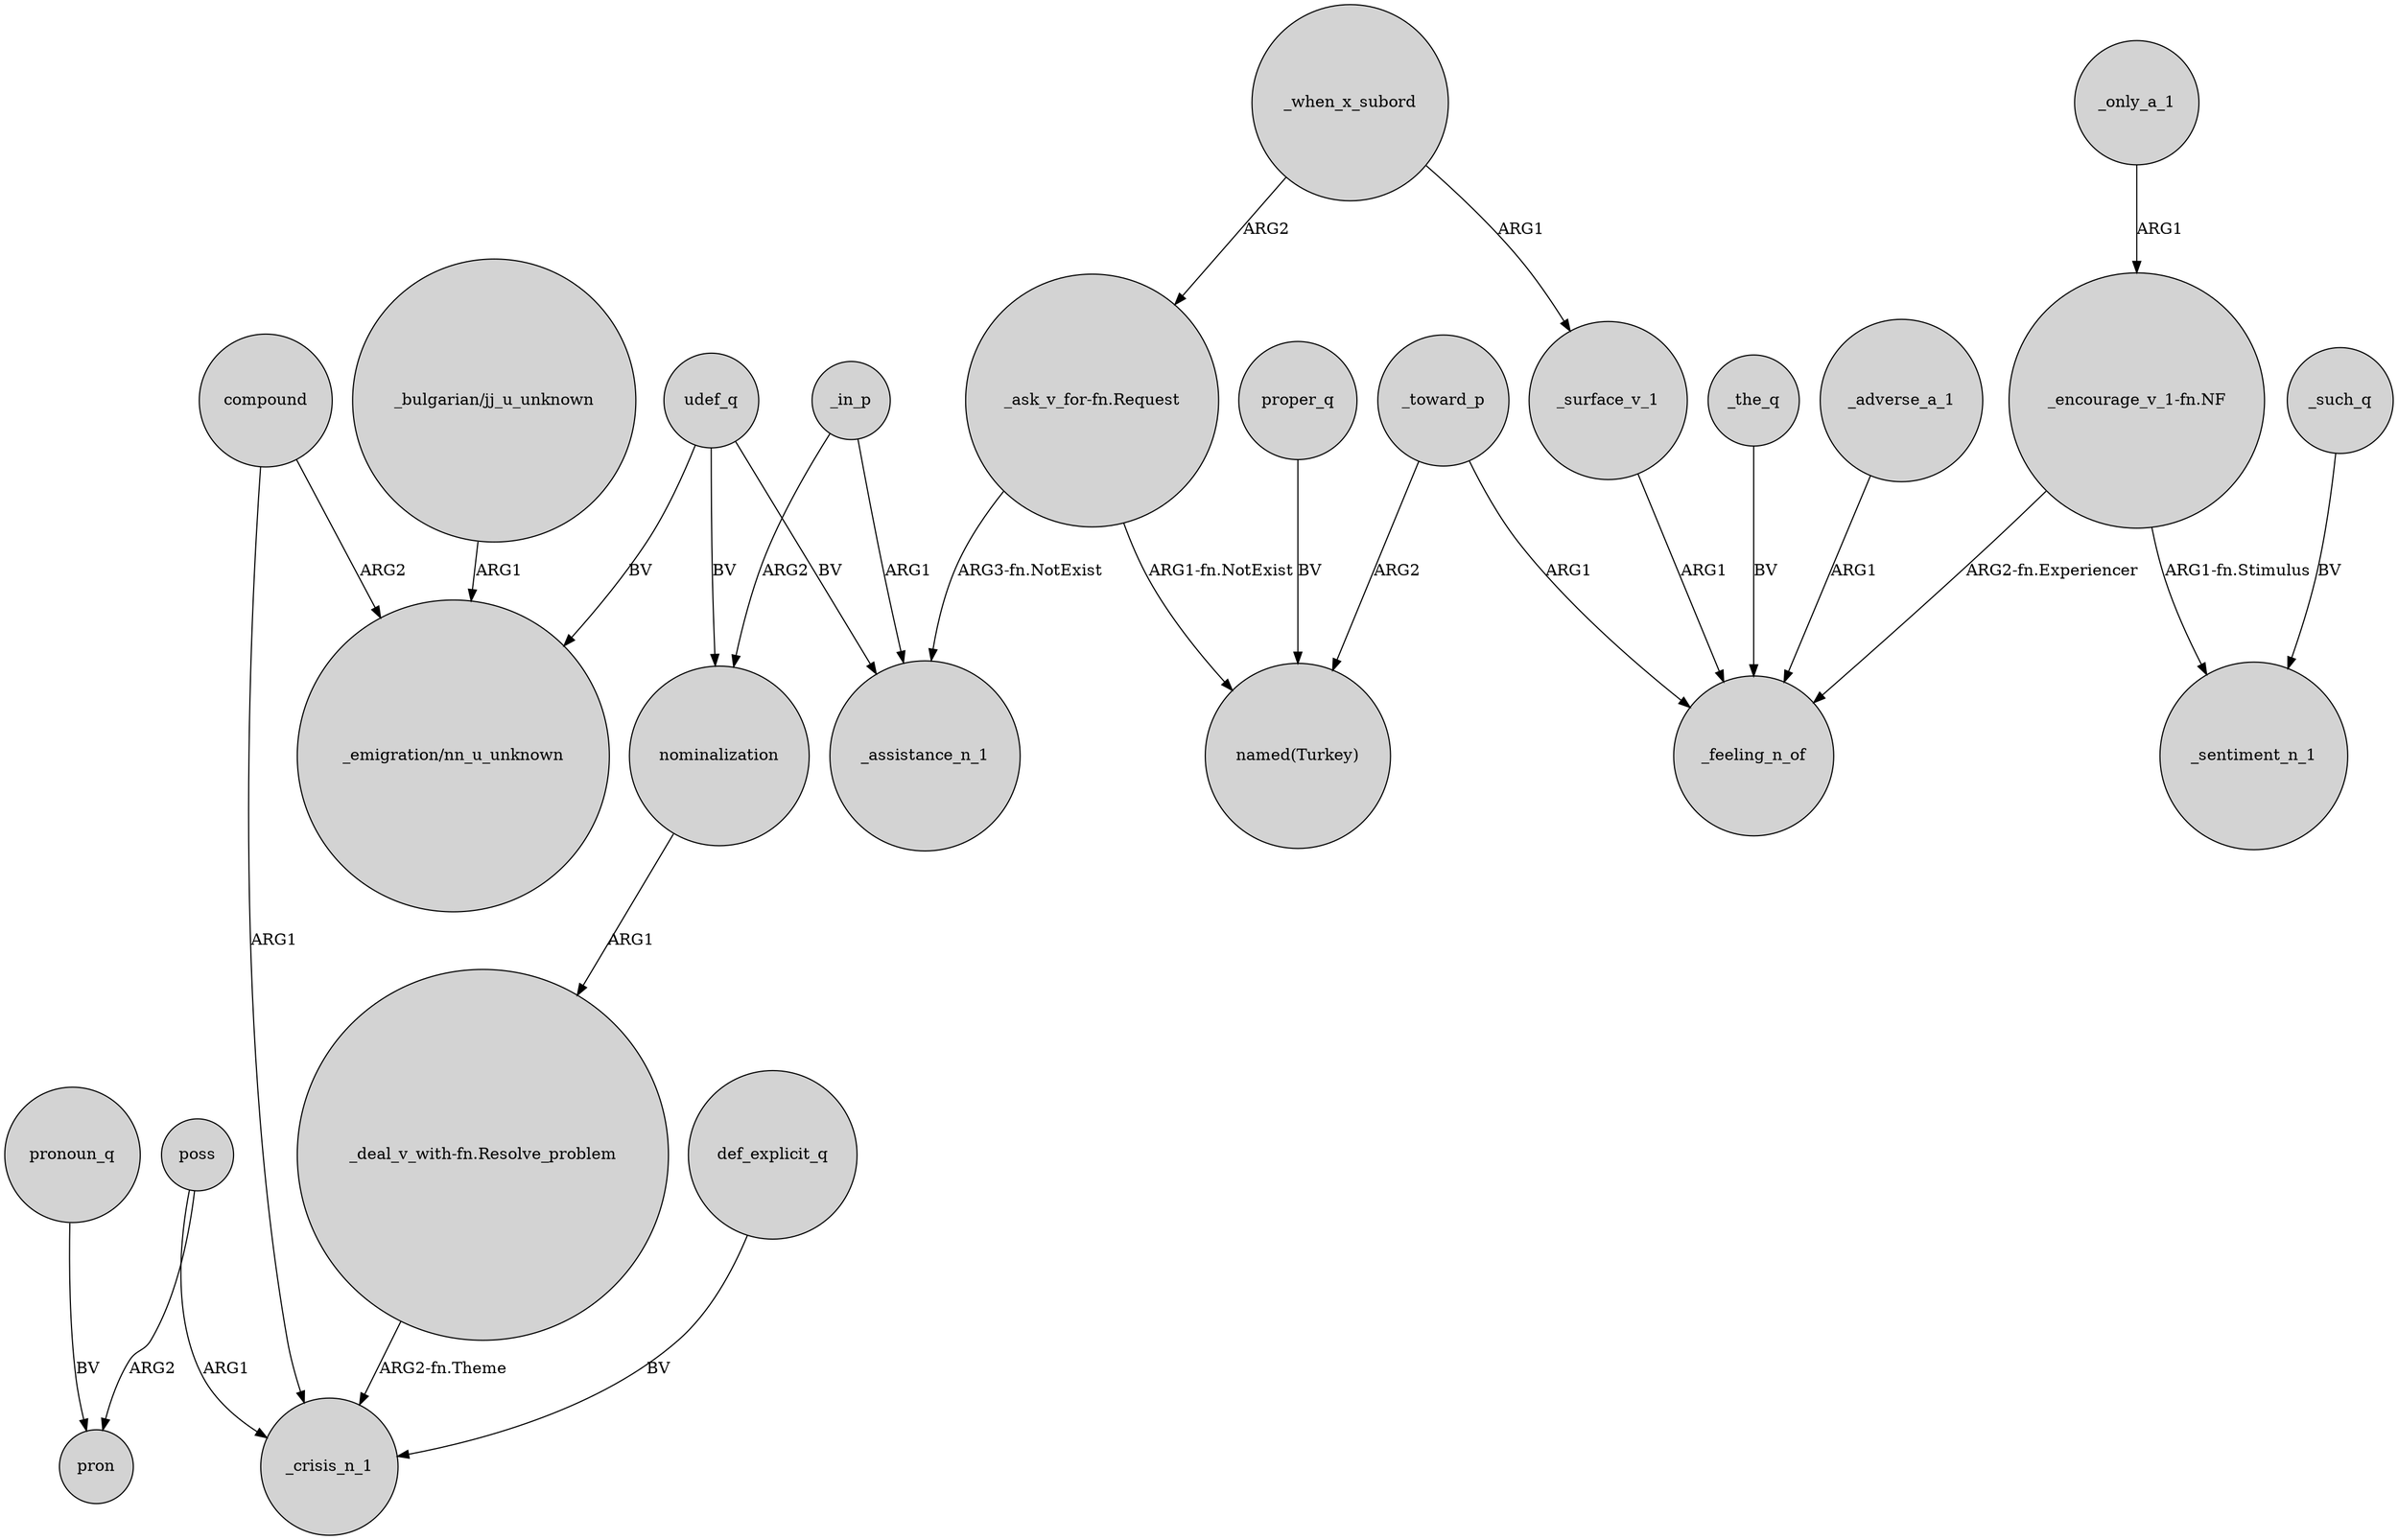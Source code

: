 digraph {
	node [shape=circle style=filled]
	poss -> pron [label=ARG2]
	"_deal_v_with-fn.Resolve_problem" -> _crisis_n_1 [label="ARG2-fn.Theme"]
	_the_q -> _feeling_n_of [label=BV]
	compound -> _crisis_n_1 [label=ARG1]
	"_ask_v_for-fn.Request" -> "named(Turkey)" [label="ARG1-fn.NotExist"]
	nominalization -> "_deal_v_with-fn.Resolve_problem" [label=ARG1]
	def_explicit_q -> _crisis_n_1 [label=BV]
	_toward_p -> "named(Turkey)" [label=ARG2]
	udef_q -> "_emigration/nn_u_unknown" [label=BV]
	_such_q -> _sentiment_n_1 [label=BV]
	"_ask_v_for-fn.Request" -> _assistance_n_1 [label="ARG3-fn.NotExist"]
	_adverse_a_1 -> _feeling_n_of [label=ARG1]
	poss -> _crisis_n_1 [label=ARG1]
	pronoun_q -> pron [label=BV]
	udef_q -> _assistance_n_1 [label=BV]
	_only_a_1 -> "_encourage_v_1-fn.NF" [label=ARG1]
	"_bulgarian/jj_u_unknown" -> "_emigration/nn_u_unknown" [label=ARG1]
	compound -> "_emigration/nn_u_unknown" [label=ARG2]
	_when_x_subord -> _surface_v_1 [label=ARG1]
	_when_x_subord -> "_ask_v_for-fn.Request" [label=ARG2]
	udef_q -> nominalization [label=BV]
	_in_p -> _assistance_n_1 [label=ARG1]
	_surface_v_1 -> _feeling_n_of [label=ARG1]
	proper_q -> "named(Turkey)" [label=BV]
	"_encourage_v_1-fn.NF" -> _feeling_n_of [label="ARG2-fn.Experiencer"]
	_toward_p -> _feeling_n_of [label=ARG1]
	_in_p -> nominalization [label=ARG2]
	"_encourage_v_1-fn.NF" -> _sentiment_n_1 [label="ARG1-fn.Stimulus"]
}
